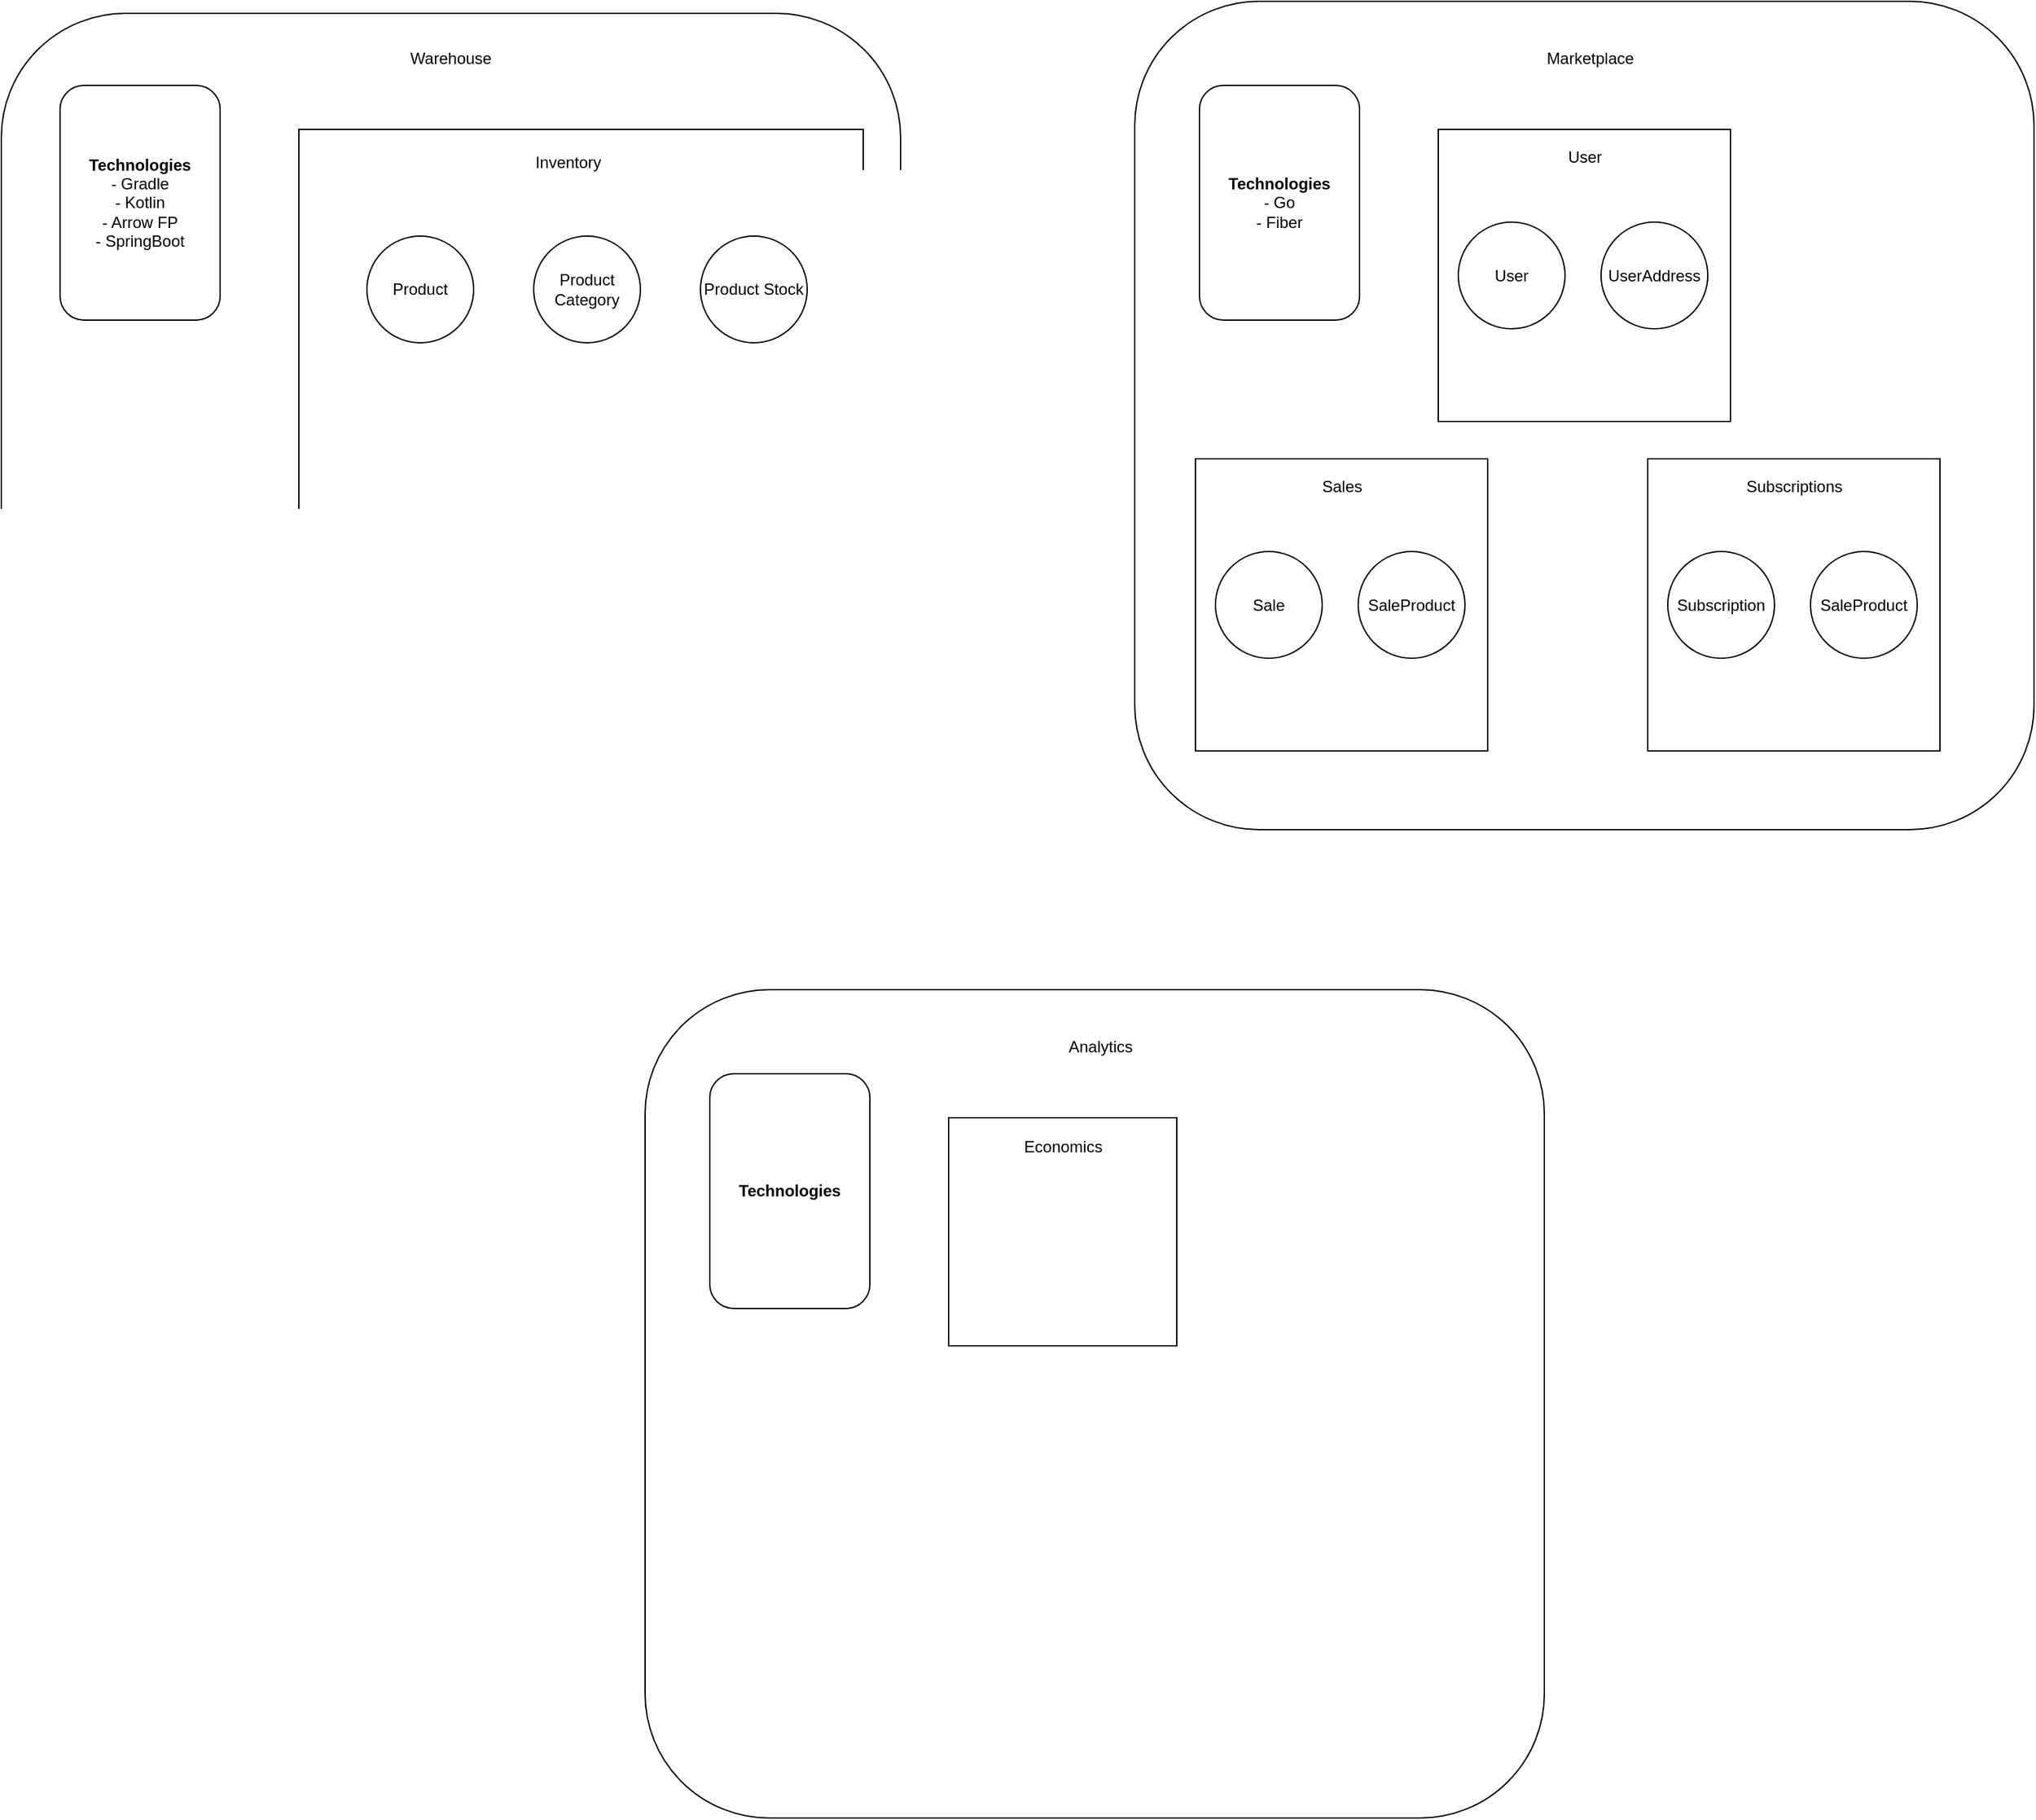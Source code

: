 <mxfile version="20.8.20" type="github">
  <diagram name="Página-1" id="11RcOUhjewewihDyenK6">
    <mxGraphModel dx="2872" dy="1106" grid="0" gridSize="10" guides="1" tooltips="1" connect="1" arrows="1" fold="1" page="0" pageScale="1" pageWidth="827" pageHeight="1169" math="0" shadow="0">
      <root>
        <mxCell id="0" />
        <mxCell id="1" parent="0" />
        <mxCell id="3zyel6Lu_8X5XFJ0s7aJ-2" value="" style="rounded=1;whiteSpace=wrap;html=1;" vertex="1" parent="1">
          <mxGeometry x="-426" y="152" width="674" height="621" as="geometry" />
        </mxCell>
        <mxCell id="3zyel6Lu_8X5XFJ0s7aJ-3" value="Warehouse" style="text;html=1;strokeColor=none;fillColor=none;align=center;verticalAlign=middle;whiteSpace=wrap;rounded=0;" vertex="1" parent="1">
          <mxGeometry x="-119" y="171" width="60" height="30" as="geometry" />
        </mxCell>
        <mxCell id="3zyel6Lu_8X5XFJ0s7aJ-4" value="&lt;b&gt;Technologies&lt;/b&gt;&lt;br&gt;- Gradle&lt;br&gt;- Kotlin&lt;br&gt;- Arrow FP&lt;br&gt;- SpringBoot" style="rounded=1;whiteSpace=wrap;html=1;" vertex="1" parent="1">
          <mxGeometry x="-382" y="206" width="120" height="176" as="geometry" />
        </mxCell>
        <mxCell id="3zyel6Lu_8X5XFJ0s7aJ-8" value="" style="whiteSpace=wrap;html=1;aspect=fixed;" vertex="1" parent="1">
          <mxGeometry x="-203" y="239" width="423" height="423" as="geometry" />
        </mxCell>
        <mxCell id="3zyel6Lu_8X5XFJ0s7aJ-9" value="Product" style="ellipse;whiteSpace=wrap;html=1;aspect=fixed;" vertex="1" parent="1">
          <mxGeometry x="-152" y="319" width="80" height="80" as="geometry" />
        </mxCell>
        <mxCell id="3zyel6Lu_8X5XFJ0s7aJ-10" value="Product Category" style="ellipse;whiteSpace=wrap;html=1;aspect=fixed;" vertex="1" parent="1">
          <mxGeometry x="-27" y="319" width="80" height="80" as="geometry" />
        </mxCell>
        <mxCell id="3zyel6Lu_8X5XFJ0s7aJ-11" value="Product Stock" style="ellipse;whiteSpace=wrap;html=1;aspect=fixed;" vertex="1" parent="1">
          <mxGeometry x="98" y="319" width="80" height="80" as="geometry" />
        </mxCell>
        <mxCell id="3zyel6Lu_8X5XFJ0s7aJ-12" value="Inventory" style="text;html=1;strokeColor=none;fillColor=none;align=center;verticalAlign=middle;whiteSpace=wrap;rounded=0;" vertex="1" parent="1">
          <mxGeometry x="-31" y="249" width="60" height="30" as="geometry" />
        </mxCell>
        <mxCell id="3zyel6Lu_8X5XFJ0s7aJ-13" value="" style="rounded=1;whiteSpace=wrap;html=1;" vertex="1" parent="1">
          <mxGeometry x="423.5" y="143" width="674" height="621" as="geometry" />
        </mxCell>
        <mxCell id="3zyel6Lu_8X5XFJ0s7aJ-14" value="Marketplace" style="text;html=1;strokeColor=none;fillColor=none;align=center;verticalAlign=middle;whiteSpace=wrap;rounded=0;" vertex="1" parent="1">
          <mxGeometry x="735" y="171" width="60" height="30" as="geometry" />
        </mxCell>
        <mxCell id="3zyel6Lu_8X5XFJ0s7aJ-15" value="&lt;b&gt;Technologies&lt;/b&gt;&lt;br&gt;- Go&lt;br&gt;- Fiber" style="rounded=1;whiteSpace=wrap;html=1;" vertex="1" parent="1">
          <mxGeometry x="472" y="206" width="120" height="176" as="geometry" />
        </mxCell>
        <mxCell id="3zyel6Lu_8X5XFJ0s7aJ-16" value="" style="whiteSpace=wrap;html=1;aspect=fixed;" vertex="1" parent="1">
          <mxGeometry x="651" y="239" width="219" height="219" as="geometry" />
        </mxCell>
        <mxCell id="3zyel6Lu_8X5XFJ0s7aJ-17" value="User" style="ellipse;whiteSpace=wrap;html=1;aspect=fixed;" vertex="1" parent="1">
          <mxGeometry x="666" y="308.5" width="80" height="80" as="geometry" />
        </mxCell>
        <mxCell id="3zyel6Lu_8X5XFJ0s7aJ-18" value="UserAddress" style="ellipse;whiteSpace=wrap;html=1;aspect=fixed;" vertex="1" parent="1">
          <mxGeometry x="773" y="308.5" width="80" height="80" as="geometry" />
        </mxCell>
        <mxCell id="3zyel6Lu_8X5XFJ0s7aJ-20" value="User" style="text;html=1;strokeColor=none;fillColor=none;align=center;verticalAlign=middle;whiteSpace=wrap;rounded=0;" vertex="1" parent="1">
          <mxGeometry x="730.5" y="245" width="60" height="30" as="geometry" />
        </mxCell>
        <mxCell id="3zyel6Lu_8X5XFJ0s7aJ-21" value="" style="whiteSpace=wrap;html=1;aspect=fixed;" vertex="1" parent="1">
          <mxGeometry x="469" y="486" width="219" height="219" as="geometry" />
        </mxCell>
        <mxCell id="3zyel6Lu_8X5XFJ0s7aJ-22" value="Sale" style="ellipse;whiteSpace=wrap;html=1;aspect=fixed;" vertex="1" parent="1">
          <mxGeometry x="484" y="555.5" width="80" height="80" as="geometry" />
        </mxCell>
        <mxCell id="3zyel6Lu_8X5XFJ0s7aJ-23" value="SaleProduct" style="ellipse;whiteSpace=wrap;html=1;aspect=fixed;" vertex="1" parent="1">
          <mxGeometry x="591" y="555.5" width="80" height="80" as="geometry" />
        </mxCell>
        <mxCell id="3zyel6Lu_8X5XFJ0s7aJ-24" value="Sales" style="text;html=1;strokeColor=none;fillColor=none;align=center;verticalAlign=middle;whiteSpace=wrap;rounded=0;" vertex="1" parent="1">
          <mxGeometry x="548.5" y="492" width="60" height="30" as="geometry" />
        </mxCell>
        <mxCell id="3zyel6Lu_8X5XFJ0s7aJ-25" value="" style="rounded=1;whiteSpace=wrap;html=1;" vertex="1" parent="1">
          <mxGeometry x="56.5" y="884" width="674" height="621" as="geometry" />
        </mxCell>
        <mxCell id="3zyel6Lu_8X5XFJ0s7aJ-26" value="Analytics" style="text;html=1;strokeColor=none;fillColor=none;align=center;verticalAlign=middle;whiteSpace=wrap;rounded=0;" vertex="1" parent="1">
          <mxGeometry x="368" y="912" width="60" height="30" as="geometry" />
        </mxCell>
        <mxCell id="3zyel6Lu_8X5XFJ0s7aJ-27" value="&lt;b&gt;Technologies&lt;/b&gt;" style="rounded=1;whiteSpace=wrap;html=1;" vertex="1" parent="1">
          <mxGeometry x="105" y="947" width="120" height="176" as="geometry" />
        </mxCell>
        <mxCell id="3zyel6Lu_8X5XFJ0s7aJ-28" value="" style="whiteSpace=wrap;html=1;aspect=fixed;" vertex="1" parent="1">
          <mxGeometry x="284" y="980" width="171" height="171" as="geometry" />
        </mxCell>
        <mxCell id="3zyel6Lu_8X5XFJ0s7aJ-31" value="Economics" style="text;html=1;strokeColor=none;fillColor=none;align=center;verticalAlign=middle;whiteSpace=wrap;rounded=0;" vertex="1" parent="1">
          <mxGeometry x="339.5" y="987" width="60" height="30" as="geometry" />
        </mxCell>
        <mxCell id="3zyel6Lu_8X5XFJ0s7aJ-36" value="" style="whiteSpace=wrap;html=1;aspect=fixed;" vertex="1" parent="1">
          <mxGeometry x="808" y="486" width="219" height="219" as="geometry" />
        </mxCell>
        <mxCell id="3zyel6Lu_8X5XFJ0s7aJ-37" value="Subscription" style="ellipse;whiteSpace=wrap;html=1;aspect=fixed;" vertex="1" parent="1">
          <mxGeometry x="823" y="555.5" width="80" height="80" as="geometry" />
        </mxCell>
        <mxCell id="3zyel6Lu_8X5XFJ0s7aJ-38" value="SaleProduct" style="ellipse;whiteSpace=wrap;html=1;aspect=fixed;" vertex="1" parent="1">
          <mxGeometry x="930" y="555.5" width="80" height="80" as="geometry" />
        </mxCell>
        <mxCell id="3zyel6Lu_8X5XFJ0s7aJ-39" value="Subscriptions" style="text;html=1;strokeColor=none;fillColor=none;align=center;verticalAlign=middle;whiteSpace=wrap;rounded=0;" vertex="1" parent="1">
          <mxGeometry x="887.5" y="492" width="60" height="30" as="geometry" />
        </mxCell>
      </root>
    </mxGraphModel>
  </diagram>
</mxfile>
